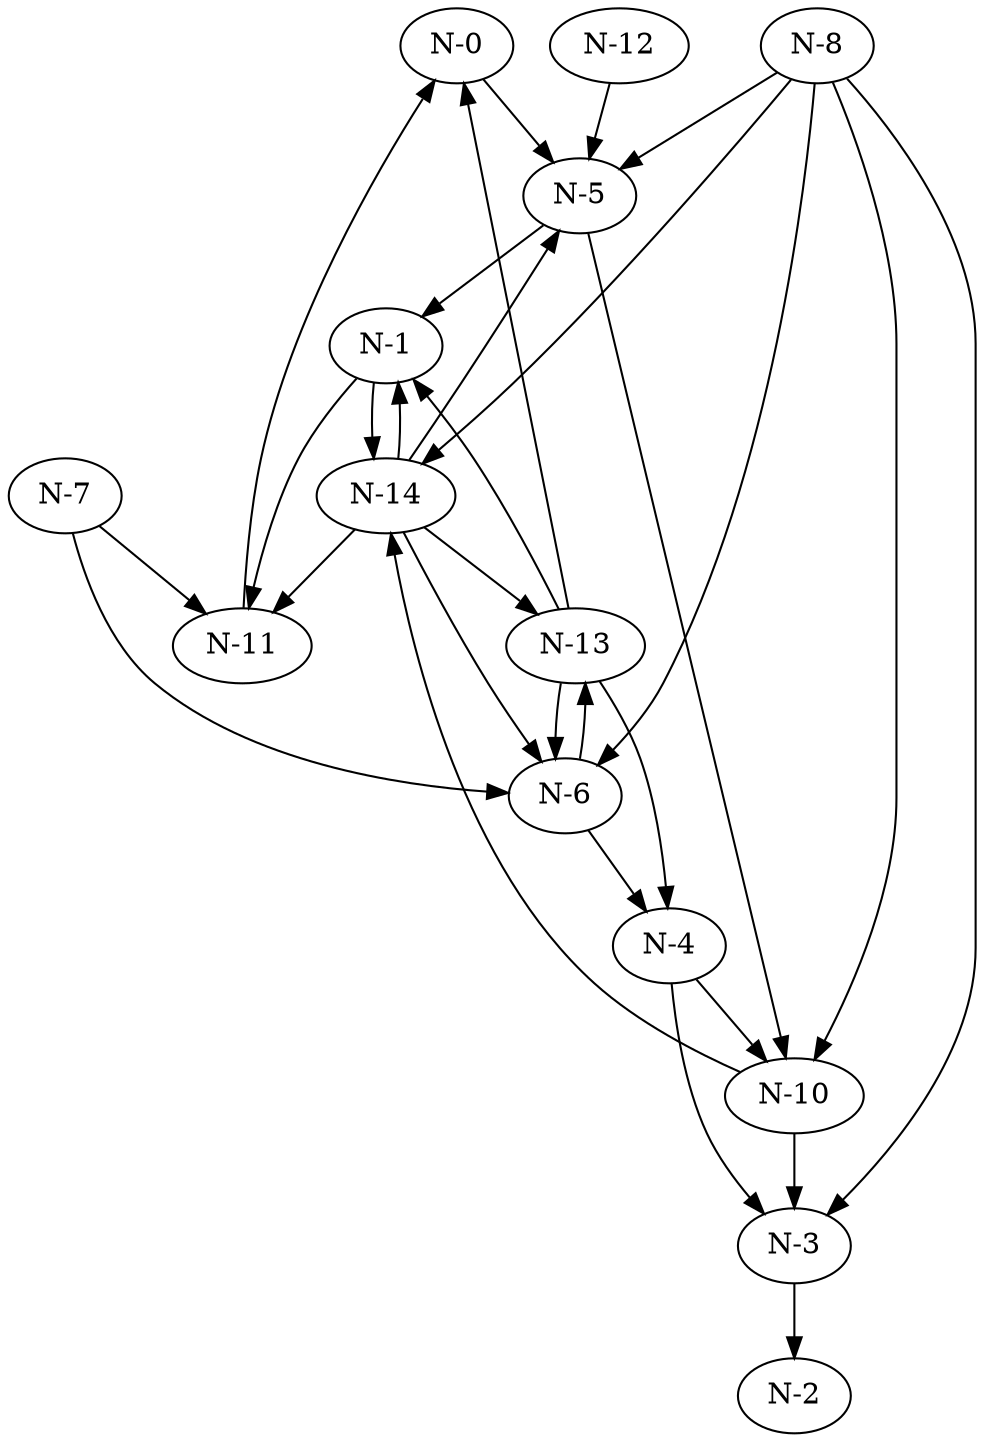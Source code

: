 digraph G {
    "N-0" -> "N-5";
    "N-1" -> "N-14";
    "N-1" -> "N-11";
    "N-3" -> "N-2";
    "N-4" -> "N-10";
    "N-4" -> "N-3";
    "N-5" -> "N-1";
    "N-5" -> "N-10";
    "N-6" -> "N-13";
    "N-6" -> "N-4";
    "N-7" -> "N-6";
    "N-7" -> "N-11";
    "N-8" -> "N-3";
    "N-8" -> "N-14";
    "N-8" -> "N-10";
    "N-8" -> "N-5";
    "N-8" -> "N-6";
    "N-10" -> "N-3";
    "N-10" -> "N-14";
    "N-11" -> "N-0";
    "N-12" -> "N-5";
    "N-13" -> "N-0";
    "N-13" -> "N-4";
    "N-13" -> "N-6";
    "N-13" -> "N-1";
    "N-14" -> "N-6";
    "N-14" -> "N-5";
    "N-14" -> "N-11";
    "N-14" -> "N-13";
    "N-14" -> "N-1";
}
